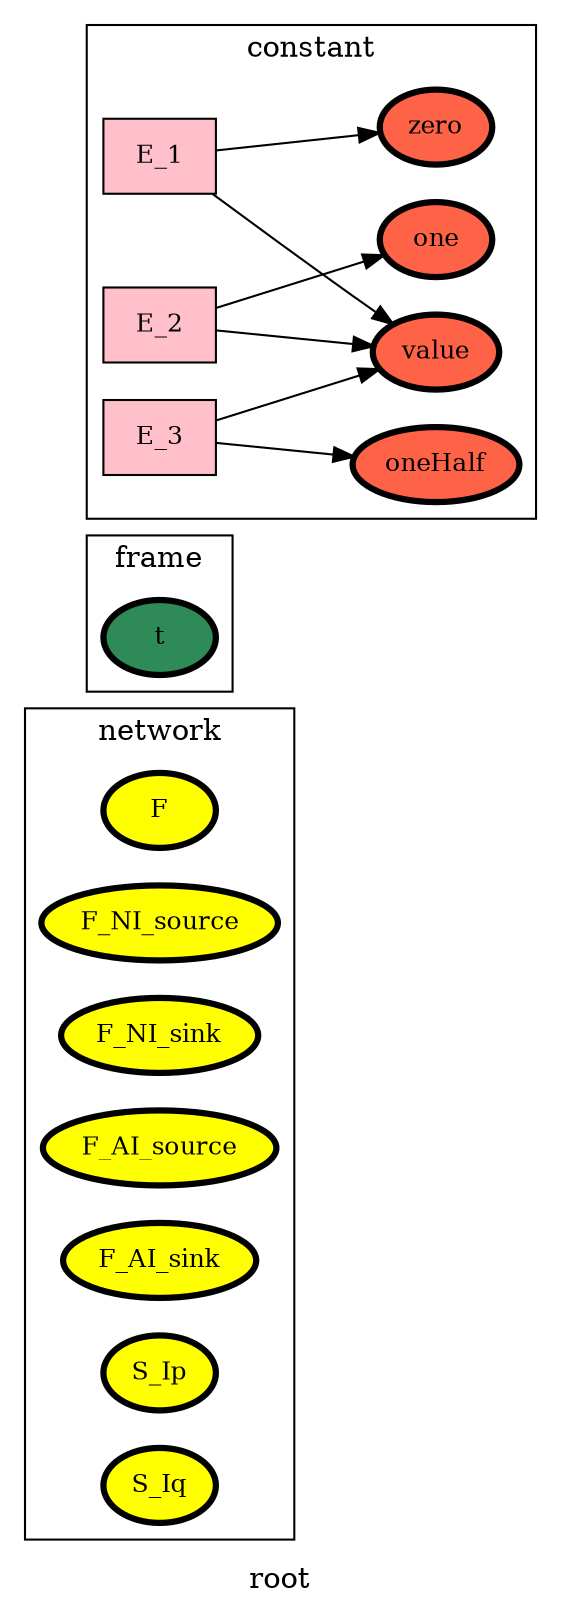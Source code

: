 digraph root {
label=root;
rankdir=LR;
subgraph cluster_root___network {
label=network;
rankdir=LR;
V_2 [fillcolor=yellow, fontsize=12, label=F, penwidth=3, style=filled];
V_3 [fillcolor=yellow, fontsize=12, label=F_NI_source, penwidth=3, style=filled];
V_4 [fillcolor=yellow, fontsize=12, label=F_NI_sink, penwidth=3, style=filled];
V_5 [fillcolor=yellow, fontsize=12, label=F_AI_source, penwidth=3, style=filled];
V_6 [fillcolor=yellow, fontsize=12, label=F_AI_sink, penwidth=3, style=filled];
V_7 [fillcolor=yellow, fontsize=12, label=S_Ip, penwidth=3, style=filled];
V_8 [fillcolor=yellow, fontsize=12, label=S_Iq, penwidth=3, style=filled];
}

subgraph cluster_root___frame {
label=frame;
rankdir=LR;
V_1 [fillcolor=seagreen4, fontsize=12, label=t, penwidth=3, style=filled];
}

subgraph cluster_root___state {
label=state;
rankdir=LR;
}

E_1 -> V_101  [splines=ortho];
E_2 -> V_101  [splines=ortho];
E_3 -> V_101  [splines=ortho];
subgraph cluster_root___constant {
label=constant;
rankdir=LR;
V_101 [fillcolor=tomato, fontsize=12, label=value, penwidth=3, style=filled];
V_102 [fillcolor=tomato, fontsize=12, label=zero, penwidth=3, style=filled];
V_103 [fillcolor=tomato, fontsize=12, label=one, penwidth=3, style=filled];
V_104 [fillcolor=tomato, fontsize=12, label=oneHalf, penwidth=3, style=filled];
E_1 [fillcolor=pink, fontsize=12, shape=box, style=filled];
E_1 -> V_102  [splines=ortho];
E_2 [fillcolor=pink, fontsize=12, shape=box, style=filled];
E_2 -> V_103  [splines=ortho];
E_3 [fillcolor=pink, fontsize=12, shape=box, style=filled];
E_3 -> V_104  [splines=ortho];
}

}
